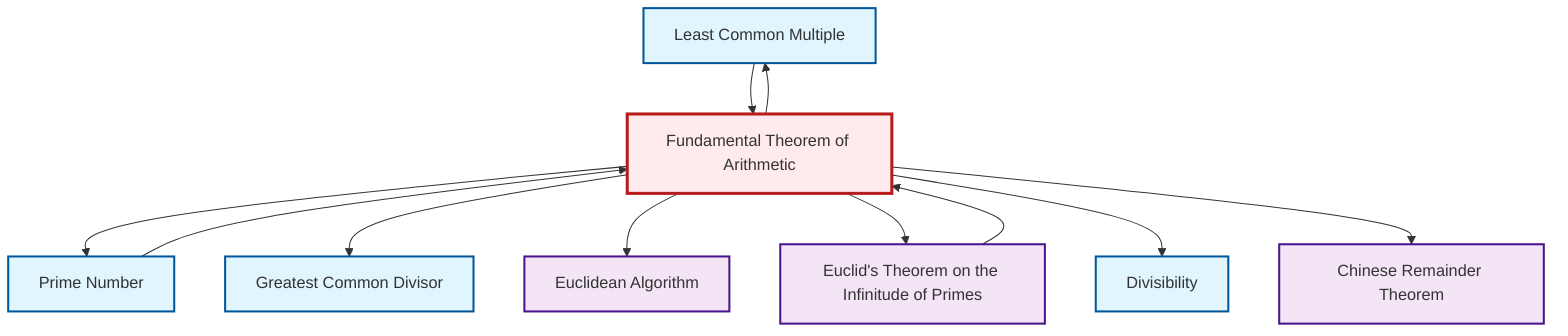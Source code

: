 graph TD
    classDef definition fill:#e1f5fe,stroke:#01579b,stroke-width:2px
    classDef theorem fill:#f3e5f5,stroke:#4a148c,stroke-width:2px
    classDef axiom fill:#fff3e0,stroke:#e65100,stroke-width:2px
    classDef example fill:#e8f5e9,stroke:#1b5e20,stroke-width:2px
    classDef current fill:#ffebee,stroke:#b71c1c,stroke-width:3px
    def-lcm["Least Common Multiple"]:::definition
    def-gcd["Greatest Common Divisor"]:::definition
    thm-euclidean-algorithm["Euclidean Algorithm"]:::theorem
    thm-euclid-infinitude-primes["Euclid's Theorem on the Infinitude of Primes"]:::theorem
    def-prime["Prime Number"]:::definition
    thm-fundamental-arithmetic["Fundamental Theorem of Arithmetic"]:::theorem
    def-divisibility["Divisibility"]:::definition
    thm-chinese-remainder["Chinese Remainder Theorem"]:::theorem
    thm-euclid-infinitude-primes --> thm-fundamental-arithmetic
    thm-fundamental-arithmetic --> def-lcm
    thm-fundamental-arithmetic --> def-prime
    thm-fundamental-arithmetic --> def-gcd
    def-prime --> thm-fundamental-arithmetic
    def-lcm --> thm-fundamental-arithmetic
    thm-fundamental-arithmetic --> thm-euclidean-algorithm
    thm-fundamental-arithmetic --> thm-euclid-infinitude-primes
    thm-fundamental-arithmetic --> def-divisibility
    thm-fundamental-arithmetic --> thm-chinese-remainder
    class thm-fundamental-arithmetic current